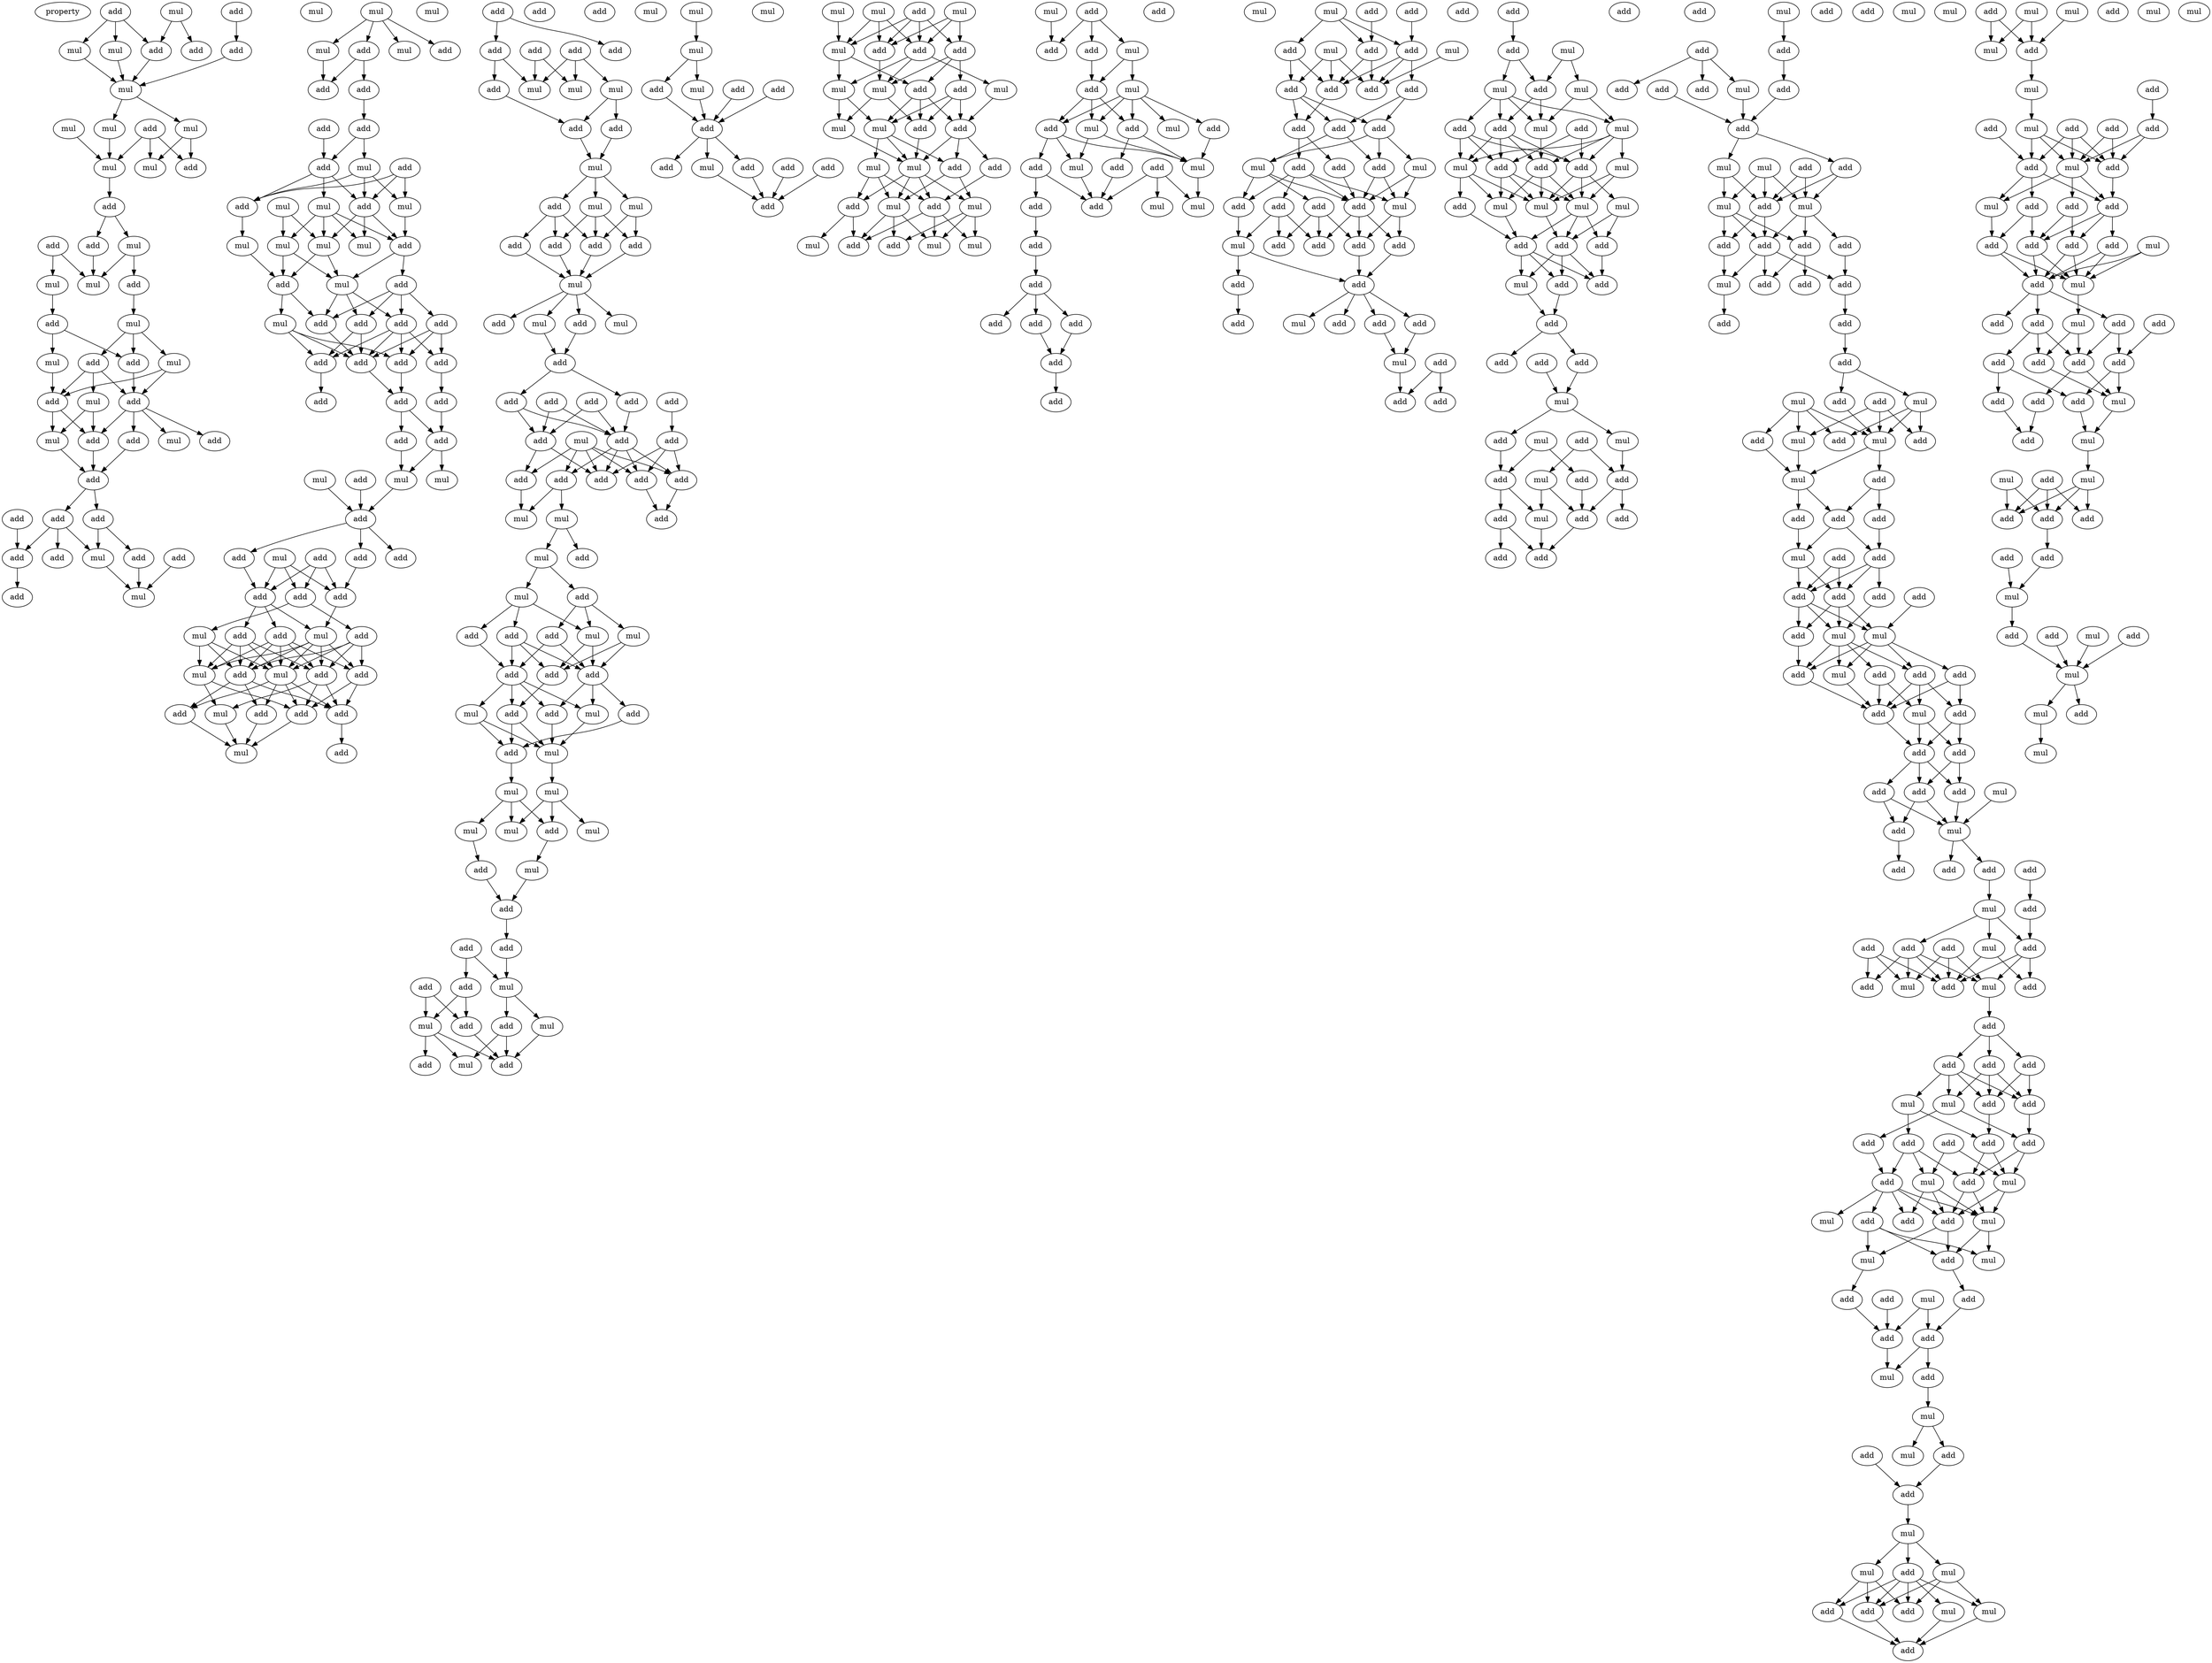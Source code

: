 digraph {
    node [fontcolor=black]
    property [mul=2,lf=1.0]
    0 [ label = add ];
    1 [ label = add ];
    2 [ label = mul ];
    3 [ label = add ];
    4 [ label = mul ];
    5 [ label = mul ];
    6 [ label = add ];
    7 [ label = add ];
    8 [ label = mul ];
    9 [ label = add ];
    10 [ label = mul ];
    11 [ label = mul ];
    12 [ label = mul ];
    13 [ label = mul ];
    14 [ label = add ];
    15 [ label = mul ];
    16 [ label = mul ];
    17 [ label = add ];
    18 [ label = add ];
    19 [ label = mul ];
    20 [ label = add ];
    21 [ label = mul ];
    22 [ label = mul ];
    23 [ label = add ];
    24 [ label = add ];
    25 [ label = mul ];
    26 [ label = add ];
    27 [ label = mul ];
    28 [ label = add ];
    29 [ label = mul ];
    30 [ label = add ];
    31 [ label = add ];
    32 [ label = mul ];
    33 [ label = add ];
    34 [ label = mul ];
    35 [ label = mul ];
    36 [ label = add ];
    37 [ label = add ];
    38 [ label = add ];
    39 [ label = add ];
    40 [ label = add ];
    41 [ label = add ];
    42 [ label = add ];
    43 [ label = mul ];
    44 [ label = add ];
    45 [ label = add ];
    46 [ label = add ];
    47 [ label = add ];
    48 [ label = mul ];
    49 [ label = mul ];
    50 [ label = add ];
    51 [ label = mul ];
    52 [ label = mul ];
    53 [ label = add ];
    54 [ label = add ];
    55 [ label = add ];
    56 [ label = add ];
    57 [ label = add ];
    58 [ label = add ];
    59 [ label = mul ];
    60 [ label = add ];
    61 [ label = add ];
    62 [ label = mul ];
    63 [ label = mul ];
    64 [ label = mul ];
    65 [ label = add ];
    66 [ label = mul ];
    67 [ label = mul ];
    68 [ label = add ];
    69 [ label = mul ];
    70 [ label = mul ];
    71 [ label = add ];
    72 [ label = add ];
    73 [ label = mul ];
    74 [ label = add ];
    75 [ label = add ];
    76 [ label = add ];
    77 [ label = add ];
    78 [ label = mul ];
    79 [ label = add ];
    80 [ label = add ];
    81 [ label = add ];
    82 [ label = add ];
    83 [ label = add ];
    84 [ label = add ];
    85 [ label = add ];
    86 [ label = add ];
    87 [ label = add ];
    88 [ label = add ];
    89 [ label = mul ];
    90 [ label = mul ];
    91 [ label = mul ];
    92 [ label = mul ];
    93 [ label = add ];
    94 [ label = add ];
    95 [ label = mul ];
    96 [ label = add ];
    97 [ label = add ];
    98 [ label = add ];
    99 [ label = add ];
    100 [ label = add ];
    101 [ label = add ];
    102 [ label = add ];
    103 [ label = add ];
    104 [ label = mul ];
    105 [ label = mul ];
    106 [ label = add ];
    107 [ label = add ];
    108 [ label = mul ];
    109 [ label = add ];
    110 [ label = mul ];
    111 [ label = add ];
    112 [ label = add ];
    113 [ label = add ];
    114 [ label = add ];
    115 [ label = mul ];
    116 [ label = add ];
    117 [ label = mul ];
    118 [ label = add ];
    119 [ label = add ];
    120 [ label = add ];
    121 [ label = add ];
    122 [ label = add ];
    123 [ label = add ];
    124 [ label = mul ];
    125 [ label = mul ];
    126 [ label = mul ];
    127 [ label = add ];
    128 [ label = add ];
    129 [ label = add ];
    130 [ label = mul ];
    131 [ label = add ];
    132 [ label = mul ];
    133 [ label = add ];
    134 [ label = mul ];
    135 [ label = add ];
    136 [ label = add ];
    137 [ label = add ];
    138 [ label = add ];
    139 [ label = mul ];
    140 [ label = add ];
    141 [ label = mul ];
    142 [ label = mul ];
    143 [ label = add ];
    144 [ label = add ];
    145 [ label = add ];
    146 [ label = add ];
    147 [ label = add ];
    148 [ label = add ];
    149 [ label = add ];
    150 [ label = add ];
    151 [ label = add ];
    152 [ label = add ];
    153 [ label = add ];
    154 [ label = mul ];
    155 [ label = add ];
    156 [ label = add ];
    157 [ label = add ];
    158 [ label = add ];
    159 [ label = add ];
    160 [ label = add ];
    161 [ label = mul ];
    162 [ label = mul ];
    163 [ label = mul ];
    164 [ label = add ];
    165 [ label = add ];
    166 [ label = mul ];
    167 [ label = add ];
    168 [ label = add ];
    169 [ label = mul ];
    170 [ label = add ];
    171 [ label = mul ];
    172 [ label = add ];
    173 [ label = add ];
    174 [ label = add ];
    175 [ label = mul ];
    176 [ label = mul ];
    177 [ label = add ];
    178 [ label = add ];
    179 [ label = add ];
    180 [ label = add ];
    181 [ label = mul ];
    182 [ label = mul ];
    183 [ label = mul ];
    184 [ label = mul ];
    185 [ label = add ];
    186 [ label = mul ];
    187 [ label = mul ];
    188 [ label = add ];
    189 [ label = mul ];
    190 [ label = add ];
    191 [ label = mul ];
    192 [ label = add ];
    193 [ label = add ];
    194 [ label = add ];
    195 [ label = mul ];
    196 [ label = add ];
    197 [ label = add ];
    198 [ label = mul ];
    199 [ label = mul ];
    200 [ label = add ];
    201 [ label = add ];
    202 [ label = add ];
    203 [ label = mul ];
    204 [ label = mul ];
    205 [ label = mul ];
    206 [ label = add ];
    207 [ label = mul ];
    208 [ label = mul ];
    209 [ label = add ];
    210 [ label = add ];
    211 [ label = add ];
    212 [ label = add ];
    213 [ label = add ];
    214 [ label = mul ];
    215 [ label = add ];
    216 [ label = add ];
    217 [ label = add ];
    218 [ label = add ];
    219 [ label = mul ];
    220 [ label = mul ];
    221 [ label = mul ];
    222 [ label = add ];
    223 [ label = mul ];
    224 [ label = add ];
    225 [ label = add ];
    226 [ label = mul ];
    227 [ label = mul ];
    228 [ label = add ];
    229 [ label = add ];
    230 [ label = mul ];
    231 [ label = mul ];
    232 [ label = add ];
    233 [ label = add ];
    234 [ label = mul ];
    235 [ label = add ];
    236 [ label = mul ];
    237 [ label = mul ];
    238 [ label = add ];
    239 [ label = add ];
    240 [ label = add ];
    241 [ label = mul ];
    242 [ label = mul ];
    243 [ label = mul ];
    244 [ label = add ];
    245 [ label = mul ];
    246 [ label = mul ];
    247 [ label = add ];
    248 [ label = mul ];
    249 [ label = add ];
    250 [ label = mul ];
    251 [ label = add ];
    252 [ label = add ];
    253 [ label = add ];
    254 [ label = mul ];
    255 [ label = add ];
    256 [ label = mul ];
    257 [ label = mul ];
    258 [ label = add ];
    259 [ label = add ];
    260 [ label = add ];
    261 [ label = mul ];
    262 [ label = add ];
    263 [ label = add ];
    264 [ label = mul ];
    265 [ label = mul ];
    266 [ label = mul ];
    267 [ label = add ];
    268 [ label = add ];
    269 [ label = add ];
    270 [ label = add ];
    271 [ label = add ];
    272 [ label = add ];
    273 [ label = add ];
    274 [ label = mul ];
    275 [ label = add ];
    276 [ label = add ];
    277 [ label = add ];
    278 [ label = add ];
    279 [ label = mul ];
    280 [ label = add ];
    281 [ label = add ];
    282 [ label = add ];
    283 [ label = add ];
    284 [ label = mul ];
    285 [ label = mul ];
    286 [ label = add ];
    287 [ label = add ];
    288 [ label = add ];
    289 [ label = add ];
    290 [ label = add ];
    291 [ label = add ];
    292 [ label = add ];
    293 [ label = add ];
    294 [ label = add ];
    295 [ label = add ];
    296 [ label = mul ];
    297 [ label = mul ];
    298 [ label = add ];
    299 [ label = add ];
    300 [ label = add ];
    301 [ label = add ];
    302 [ label = mul ];
    303 [ label = add ];
    304 [ label = mul ];
    305 [ label = add ];
    306 [ label = add ];
    307 [ label = add ];
    308 [ label = add ];
    309 [ label = add ];
    310 [ label = add ];
    311 [ label = add ];
    312 [ label = add ];
    313 [ label = add ];
    314 [ label = mul ];
    315 [ label = mul ];
    316 [ label = add ];
    317 [ label = add ];
    318 [ label = add ];
    319 [ label = add ];
    320 [ label = add ];
    321 [ label = mul ];
    322 [ label = add ];
    323 [ label = mul ];
    324 [ label = add ];
    325 [ label = mul ];
    326 [ label = mul ];
    327 [ label = mul ];
    328 [ label = add ];
    329 [ label = add ];
    330 [ label = add ];
    331 [ label = add ];
    332 [ label = mul ];
    333 [ label = add ];
    334 [ label = mul ];
    335 [ label = add ];
    336 [ label = mul ];
    337 [ label = mul ];
    338 [ label = mul ];
    339 [ label = add ];
    340 [ label = mul ];
    341 [ label = add ];
    342 [ label = add ];
    343 [ label = add ];
    344 [ label = add ];
    345 [ label = mul ];
    346 [ label = add ];
    347 [ label = add ];
    348 [ label = add ];
    349 [ label = add ];
    350 [ label = add ];
    351 [ label = add ];
    352 [ label = mul ];
    353 [ label = mul ];
    354 [ label = add ];
    355 [ label = add ];
    356 [ label = mul ];
    357 [ label = add ];
    358 [ label = add ];
    359 [ label = mul ];
    360 [ label = add ];
    361 [ label = add ];
    362 [ label = add ];
    363 [ label = mul ];
    364 [ label = add ];
    365 [ label = add ];
    366 [ label = add ];
    367 [ label = add ];
    368 [ label = mul ];
    369 [ label = add ];
    370 [ label = add ];
    371 [ label = add ];
    372 [ label = mul ];
    373 [ label = add ];
    374 [ label = add ];
    375 [ label = add ];
    376 [ label = add ];
    377 [ label = mul ];
    378 [ label = add ];
    379 [ label = mul ];
    380 [ label = add ];
    381 [ label = mul ];
    382 [ label = add ];
    383 [ label = mul ];
    384 [ label = add ];
    385 [ label = add ];
    386 [ label = add ];
    387 [ label = add ];
    388 [ label = mul ];
    389 [ label = add ];
    390 [ label = add ];
    391 [ label = add ];
    392 [ label = add ];
    393 [ label = add ];
    394 [ label = add ];
    395 [ label = mul ];
    396 [ label = add ];
    397 [ label = add ];
    398 [ label = mul ];
    399 [ label = add ];
    400 [ label = mul ];
    401 [ label = mul ];
    402 [ label = add ];
    403 [ label = add ];
    404 [ label = mul ];
    405 [ label = add ];
    406 [ label = add ];
    407 [ label = add ];
    408 [ label = add ];
    409 [ label = add ];
    410 [ label = mul ];
    411 [ label = add ];
    412 [ label = add ];
    413 [ label = add ];
    414 [ label = add ];
    415 [ label = add ];
    416 [ label = add ];
    417 [ label = add ];
    418 [ label = mul ];
    419 [ label = mul ];
    420 [ label = mul ];
    421 [ label = add ];
    422 [ label = add ];
    423 [ label = add ];
    424 [ label = add ];
    425 [ label = add ];
    426 [ label = mul ];
    427 [ label = add ];
    428 [ label = add ];
    429 [ label = add ];
    430 [ label = add ];
    431 [ label = add ];
    432 [ label = mul ];
    433 [ label = add ];
    434 [ label = add ];
    435 [ label = mul ];
    436 [ label = add ];
    437 [ label = add ];
    438 [ label = add ];
    439 [ label = add ];
    440 [ label = mul ];
    441 [ label = add ];
    442 [ label = add ];
    443 [ label = add ];
    444 [ label = mul ];
    445 [ label = add ];
    446 [ label = add ];
    447 [ label = add ];
    448 [ label = mul ];
    449 [ label = mul ];
    450 [ label = add ];
    451 [ label = add ];
    452 [ label = add ];
    453 [ label = add ];
    454 [ label = add ];
    455 [ label = add ];
    456 [ label = mul ];
    457 [ label = add ];
    458 [ label = mul ];
    459 [ label = add ];
    460 [ label = add ];
    461 [ label = add ];
    462 [ label = add ];
    463 [ label = add ];
    464 [ label = add ];
    465 [ label = add ];
    466 [ label = mul ];
    467 [ label = add ];
    468 [ label = mul ];
    469 [ label = mul ];
    470 [ label = mul ];
    471 [ label = add ];
    472 [ label = add ];
    473 [ label = add ];
    474 [ label = mul ];
    475 [ label = add ];
    476 [ label = mul ];
    477 [ label = add ];
    478 [ label = mul ];
    479 [ label = add ];
    480 [ label = add ];
    481 [ label = add ];
    482 [ label = add ];
    483 [ label = mul ];
    484 [ label = add ];
    485 [ label = mul ];
    486 [ label = add ];
    487 [ label = mul ];
    488 [ label = add ];
    489 [ label = mul ];
    490 [ label = add ];
    491 [ label = mul ];
    492 [ label = add ];
    493 [ label = mul ];
    494 [ label = mul ];
    495 [ label = mul ];
    496 [ label = add ];
    497 [ label = add ];
    498 [ label = add ];
    499 [ label = add ];
    500 [ label = mul ];
    501 [ label = mul ];
    502 [ label = add ];
    503 [ label = mul ];
    504 [ label = mul ];
    505 [ label = add ];
    506 [ label = mul ];
    507 [ label = add ];
    508 [ label = mul ];
    509 [ label = add ];
    510 [ label = add ];
    511 [ label = add ];
    512 [ label = mul ];
    513 [ label = add ];
    514 [ label = add ];
    515 [ label = mul ];
    516 [ label = add ];
    517 [ label = add ];
    518 [ label = add ];
    519 [ label = add ];
    520 [ label = mul ];
    521 [ label = add ];
    522 [ label = add ];
    523 [ label = mul ];
    524 [ label = add ];
    525 [ label = add ];
    526 [ label = add ];
    527 [ label = add ];
    528 [ label = mul ];
    529 [ label = mul ];
    530 [ label = add ];
    531 [ label = add ];
    532 [ label = add ];
    533 [ label = add ];
    534 [ label = add ];
    535 [ label = add ];
    536 [ label = add ];
    537 [ label = add ];
    538 [ label = add ];
    539 [ label = add ];
    540 [ label = mul ];
    541 [ label = add ];
    542 [ label = add ];
    543 [ label = mul ];
    544 [ label = mul ];
    545 [ label = mul ];
    546 [ label = add ];
    547 [ label = add ];
    548 [ label = add ];
    549 [ label = add ];
    550 [ label = add ];
    551 [ label = add ];
    552 [ label = mul ];
    553 [ label = add ];
    554 [ label = add ];
    555 [ label = mul ];
    556 [ label = add ];
    557 [ label = add ];
    558 [ label = mul ];
    559 [ label = mul ];
    560 [ label = add ];
    561 [ label = mul ];
    562 [ label = mul ];
    563 [ label = mul ];
    0 -> 3 [ name = 0 ];
    1 -> 4 [ name = 1 ];
    1 -> 5 [ name = 2 ];
    1 -> 7 [ name = 3 ];
    2 -> 6 [ name = 4 ];
    2 -> 7 [ name = 5 ];
    3 -> 8 [ name = 6 ];
    4 -> 8 [ name = 7 ];
    5 -> 8 [ name = 8 ];
    7 -> 8 [ name = 9 ];
    8 -> 12 [ name = 10 ];
    8 -> 13 [ name = 11 ];
    9 -> 14 [ name = 12 ];
    9 -> 15 [ name = 13 ];
    9 -> 16 [ name = 14 ];
    10 -> 15 [ name = 15 ];
    12 -> 15 [ name = 16 ];
    13 -> 14 [ name = 17 ];
    13 -> 16 [ name = 18 ];
    15 -> 17 [ name = 19 ];
    17 -> 19 [ name = 20 ];
    17 -> 20 [ name = 21 ];
    18 -> 21 [ name = 22 ];
    18 -> 22 [ name = 23 ];
    19 -> 21 [ name = 24 ];
    19 -> 23 [ name = 25 ];
    20 -> 21 [ name = 26 ];
    22 -> 24 [ name = 27 ];
    23 -> 25 [ name = 28 ];
    24 -> 27 [ name = 29 ];
    24 -> 28 [ name = 30 ];
    25 -> 26 [ name = 31 ];
    25 -> 28 [ name = 32 ];
    25 -> 29 [ name = 33 ];
    26 -> 30 [ name = 34 ];
    26 -> 31 [ name = 35 ];
    26 -> 32 [ name = 36 ];
    27 -> 30 [ name = 37 ];
    28 -> 31 [ name = 38 ];
    29 -> 30 [ name = 39 ];
    29 -> 31 [ name = 40 ];
    30 -> 33 [ name = 41 ];
    30 -> 35 [ name = 42 ];
    31 -> 33 [ name = 43 ];
    31 -> 34 [ name = 44 ];
    31 -> 36 [ name = 45 ];
    31 -> 37 [ name = 46 ];
    32 -> 33 [ name = 47 ];
    32 -> 35 [ name = 48 ];
    33 -> 38 [ name = 49 ];
    35 -> 38 [ name = 50 ];
    37 -> 38 [ name = 51 ];
    38 -> 39 [ name = 52 ];
    38 -> 40 [ name = 53 ];
    39 -> 43 [ name = 54 ];
    39 -> 46 [ name = 55 ];
    40 -> 42 [ name = 56 ];
    40 -> 43 [ name = 57 ];
    40 -> 44 [ name = 58 ];
    41 -> 42 [ name = 59 ];
    42 -> 47 [ name = 60 ];
    43 -> 48 [ name = 61 ];
    45 -> 48 [ name = 62 ];
    46 -> 48 [ name = 63 ];
    49 -> 50 [ name = 64 ];
    49 -> 51 [ name = 65 ];
    49 -> 52 [ name = 66 ];
    49 -> 53 [ name = 67 ];
    50 -> 54 [ name = 68 ];
    50 -> 55 [ name = 69 ];
    51 -> 54 [ name = 70 ];
    55 -> 56 [ name = 71 ];
    56 -> 59 [ name = 72 ];
    56 -> 60 [ name = 73 ];
    57 -> 60 [ name = 74 ];
    58 -> 61 [ name = 75 ];
    58 -> 64 [ name = 76 ];
    58 -> 65 [ name = 77 ];
    59 -> 61 [ name = 78 ];
    59 -> 64 [ name = 79 ];
    59 -> 65 [ name = 80 ];
    60 -> 61 [ name = 81 ];
    60 -> 63 [ name = 82 ];
    60 -> 65 [ name = 83 ];
    61 -> 66 [ name = 84 ];
    61 -> 67 [ name = 85 ];
    61 -> 68 [ name = 86 ];
    62 -> 66 [ name = 87 ];
    62 -> 70 [ name = 88 ];
    63 -> 66 [ name = 89 ];
    63 -> 67 [ name = 90 ];
    63 -> 68 [ name = 91 ];
    63 -> 70 [ name = 92 ];
    64 -> 68 [ name = 93 ];
    65 -> 69 [ name = 94 ];
    66 -> 72 [ name = 95 ];
    66 -> 73 [ name = 96 ];
    68 -> 71 [ name = 97 ];
    68 -> 73 [ name = 98 ];
    69 -> 72 [ name = 99 ];
    70 -> 72 [ name = 100 ];
    70 -> 73 [ name = 101 ];
    71 -> 74 [ name = 102 ];
    71 -> 75 [ name = 103 ];
    71 -> 76 [ name = 104 ];
    71 -> 77 [ name = 105 ];
    72 -> 77 [ name = 106 ];
    72 -> 78 [ name = 107 ];
    73 -> 74 [ name = 108 ];
    73 -> 76 [ name = 109 ];
    73 -> 77 [ name = 110 ];
    74 -> 80 [ name = 111 ];
    74 -> 81 [ name = 112 ];
    75 -> 79 [ name = 113 ];
    75 -> 80 [ name = 114 ];
    75 -> 82 [ name = 115 ];
    76 -> 79 [ name = 116 ];
    76 -> 80 [ name = 117 ];
    76 -> 81 [ name = 118 ];
    76 -> 82 [ name = 119 ];
    77 -> 80 [ name = 120 ];
    78 -> 79 [ name = 121 ];
    78 -> 80 [ name = 122 ];
    78 -> 81 [ name = 123 ];
    79 -> 84 [ name = 124 ];
    80 -> 84 [ name = 125 ];
    81 -> 85 [ name = 126 ];
    82 -> 83 [ name = 127 ];
    83 -> 87 [ name = 128 ];
    84 -> 86 [ name = 129 ];
    84 -> 87 [ name = 130 ];
    86 -> 89 [ name = 131 ];
    87 -> 89 [ name = 132 ];
    87 -> 92 [ name = 133 ];
    88 -> 93 [ name = 134 ];
    89 -> 93 [ name = 135 ];
    90 -> 93 [ name = 136 ];
    93 -> 94 [ name = 137 ];
    93 -> 96 [ name = 138 ];
    93 -> 97 [ name = 139 ];
    94 -> 101 [ name = 140 ];
    95 -> 99 [ name = 141 ];
    95 -> 100 [ name = 142 ];
    95 -> 101 [ name = 143 ];
    96 -> 100 [ name = 144 ];
    98 -> 99 [ name = 145 ];
    98 -> 100 [ name = 146 ];
    98 -> 101 [ name = 147 ];
    99 -> 102 [ name = 148 ];
    99 -> 105 [ name = 149 ];
    100 -> 103 [ name = 150 ];
    100 -> 104 [ name = 151 ];
    100 -> 106 [ name = 152 ];
    101 -> 104 [ name = 153 ];
    102 -> 107 [ name = 154 ];
    102 -> 109 [ name = 155 ];
    102 -> 110 [ name = 156 ];
    102 -> 111 [ name = 157 ];
    103 -> 108 [ name = 158 ];
    103 -> 109 [ name = 159 ];
    103 -> 110 [ name = 160 ];
    103 -> 111 [ name = 161 ];
    104 -> 107 [ name = 162 ];
    104 -> 108 [ name = 163 ];
    104 -> 109 [ name = 164 ];
    104 -> 110 [ name = 165 ];
    104 -> 111 [ name = 166 ];
    105 -> 108 [ name = 167 ];
    105 -> 109 [ name = 168 ];
    105 -> 110 [ name = 169 ];
    106 -> 107 [ name = 170 ];
    106 -> 108 [ name = 171 ];
    106 -> 109 [ name = 172 ];
    106 -> 110 [ name = 173 ];
    106 -> 111 [ name = 174 ];
    107 -> 112 [ name = 175 ];
    107 -> 114 [ name = 176 ];
    108 -> 114 [ name = 177 ];
    108 -> 115 [ name = 178 ];
    109 -> 112 [ name = 179 ];
    109 -> 113 [ name = 180 ];
    109 -> 116 [ name = 181 ];
    110 -> 112 [ name = 182 ];
    110 -> 113 [ name = 183 ];
    110 -> 114 [ name = 184 ];
    110 -> 116 [ name = 185 ];
    111 -> 112 [ name = 186 ];
    111 -> 114 [ name = 187 ];
    111 -> 115 [ name = 188 ];
    112 -> 118 [ name = 189 ];
    113 -> 117 [ name = 190 ];
    114 -> 117 [ name = 191 ];
    115 -> 117 [ name = 192 ];
    116 -> 117 [ name = 193 ];
    119 -> 120 [ name = 194 ];
    119 -> 123 [ name = 195 ];
    120 -> 126 [ name = 196 ];
    120 -> 127 [ name = 197 ];
    121 -> 124 [ name = 198 ];
    121 -> 125 [ name = 199 ];
    121 -> 126 [ name = 200 ];
    122 -> 125 [ name = 201 ];
    122 -> 126 [ name = 202 ];
    124 -> 128 [ name = 203 ];
    124 -> 129 [ name = 204 ];
    127 -> 128 [ name = 205 ];
    128 -> 130 [ name = 206 ];
    129 -> 130 [ name = 207 ];
    130 -> 132 [ name = 208 ];
    130 -> 133 [ name = 209 ];
    130 -> 134 [ name = 210 ];
    132 -> 136 [ name = 211 ];
    132 -> 138 [ name = 212 ];
    133 -> 135 [ name = 213 ];
    133 -> 136 [ name = 214 ];
    133 -> 137 [ name = 215 ];
    134 -> 135 [ name = 216 ];
    134 -> 136 [ name = 217 ];
    134 -> 138 [ name = 218 ];
    135 -> 139 [ name = 219 ];
    136 -> 139 [ name = 220 ];
    137 -> 139 [ name = 221 ];
    138 -> 139 [ name = 222 ];
    139 -> 140 [ name = 223 ];
    139 -> 141 [ name = 224 ];
    139 -> 142 [ name = 225 ];
    139 -> 143 [ name = 226 ];
    141 -> 145 [ name = 227 ];
    143 -> 145 [ name = 228 ];
    145 -> 146 [ name = 229 ];
    145 -> 149 [ name = 230 ];
    146 -> 153 [ name = 231 ];
    147 -> 152 [ name = 232 ];
    148 -> 151 [ name = 233 ];
    148 -> 153 [ name = 234 ];
    149 -> 151 [ name = 235 ];
    149 -> 153 [ name = 236 ];
    150 -> 151 [ name = 237 ];
    150 -> 153 [ name = 238 ];
    151 -> 155 [ name = 239 ];
    151 -> 159 [ name = 240 ];
    152 -> 157 [ name = 241 ];
    152 -> 158 [ name = 242 ];
    152 -> 159 [ name = 243 ];
    153 -> 156 [ name = 244 ];
    153 -> 157 [ name = 245 ];
    153 -> 158 [ name = 246 ];
    153 -> 159 [ name = 247 ];
    154 -> 155 [ name = 248 ];
    154 -> 156 [ name = 249 ];
    154 -> 157 [ name = 250 ];
    154 -> 158 [ name = 251 ];
    154 -> 159 [ name = 252 ];
    155 -> 162 [ name = 253 ];
    156 -> 161 [ name = 254 ];
    156 -> 162 [ name = 255 ];
    157 -> 160 [ name = 256 ];
    158 -> 160 [ name = 257 ];
    161 -> 163 [ name = 258 ];
    161 -> 164 [ name = 259 ];
    163 -> 165 [ name = 260 ];
    163 -> 166 [ name = 261 ];
    165 -> 167 [ name = 262 ];
    165 -> 169 [ name = 263 ];
    165 -> 171 [ name = 264 ];
    166 -> 168 [ name = 265 ];
    166 -> 169 [ name = 266 ];
    166 -> 170 [ name = 267 ];
    167 -> 172 [ name = 268 ];
    167 -> 173 [ name = 269 ];
    168 -> 173 [ name = 270 ];
    169 -> 172 [ name = 271 ];
    169 -> 174 [ name = 272 ];
    170 -> 172 [ name = 273 ];
    170 -> 173 [ name = 274 ];
    170 -> 174 [ name = 275 ];
    171 -> 172 [ name = 276 ];
    171 -> 174 [ name = 277 ];
    172 -> 176 [ name = 278 ];
    172 -> 177 [ name = 279 ];
    172 -> 178 [ name = 280 ];
    173 -> 175 [ name = 281 ];
    173 -> 176 [ name = 282 ];
    173 -> 177 [ name = 283 ];
    173 -> 179 [ name = 284 ];
    174 -> 179 [ name = 285 ];
    175 -> 180 [ name = 286 ];
    175 -> 181 [ name = 287 ];
    176 -> 181 [ name = 288 ];
    177 -> 181 [ name = 289 ];
    178 -> 180 [ name = 290 ];
    179 -> 180 [ name = 291 ];
    179 -> 181 [ name = 292 ];
    180 -> 183 [ name = 293 ];
    181 -> 182 [ name = 294 ];
    182 -> 184 [ name = 295 ];
    182 -> 185 [ name = 296 ];
    182 -> 186 [ name = 297 ];
    183 -> 185 [ name = 298 ];
    183 -> 186 [ name = 299 ];
    183 -> 187 [ name = 300 ];
    185 -> 189 [ name = 301 ];
    187 -> 188 [ name = 302 ];
    188 -> 190 [ name = 303 ];
    189 -> 190 [ name = 304 ];
    190 -> 192 [ name = 305 ];
    192 -> 195 [ name = 306 ];
    193 -> 194 [ name = 307 ];
    193 -> 195 [ name = 308 ];
    194 -> 197 [ name = 309 ];
    194 -> 198 [ name = 310 ];
    195 -> 199 [ name = 311 ];
    195 -> 200 [ name = 312 ];
    196 -> 197 [ name = 313 ];
    196 -> 198 [ name = 314 ];
    197 -> 201 [ name = 315 ];
    198 -> 201 [ name = 316 ];
    198 -> 202 [ name = 317 ];
    198 -> 203 [ name = 318 ];
    199 -> 201 [ name = 319 ];
    200 -> 201 [ name = 320 ];
    200 -> 203 [ name = 321 ];
    204 -> 205 [ name = 322 ];
    205 -> 206 [ name = 323 ];
    205 -> 207 [ name = 324 ];
    206 -> 211 [ name = 325 ];
    207 -> 211 [ name = 326 ];
    209 -> 211 [ name = 327 ];
    210 -> 211 [ name = 328 ];
    211 -> 213 [ name = 329 ];
    211 -> 214 [ name = 330 ];
    211 -> 215 [ name = 331 ];
    212 -> 217 [ name = 332 ];
    214 -> 217 [ name = 333 ];
    215 -> 217 [ name = 334 ];
    216 -> 217 [ name = 335 ];
    218 -> 222 [ name = 336 ];
    218 -> 223 [ name = 337 ];
    218 -> 224 [ name = 338 ];
    218 -> 225 [ name = 339 ];
    219 -> 223 [ name = 340 ];
    220 -> 222 [ name = 341 ];
    220 -> 223 [ name = 342 ];
    220 -> 225 [ name = 343 ];
    221 -> 222 [ name = 344 ];
    221 -> 224 [ name = 345 ];
    221 -> 225 [ name = 346 ];
    222 -> 226 [ name = 347 ];
    223 -> 229 [ name = 348 ];
    223 -> 230 [ name = 349 ];
    224 -> 226 [ name = 350 ];
    224 -> 228 [ name = 351 ];
    224 -> 229 [ name = 352 ];
    225 -> 226 [ name = 353 ];
    225 -> 227 [ name = 354 ];
    225 -> 230 [ name = 355 ];
    226 -> 231 [ name = 356 ];
    226 -> 232 [ name = 357 ];
    227 -> 233 [ name = 358 ];
    228 -> 232 [ name = 359 ];
    228 -> 233 [ name = 360 ];
    228 -> 234 [ name = 361 ];
    229 -> 232 [ name = 362 ];
    229 -> 233 [ name = 363 ];
    229 -> 234 [ name = 364 ];
    230 -> 231 [ name = 365 ];
    230 -> 234 [ name = 366 ];
    231 -> 237 [ name = 367 ];
    232 -> 237 [ name = 368 ];
    233 -> 235 [ name = 369 ];
    233 -> 237 [ name = 370 ];
    233 -> 238 [ name = 371 ];
    234 -> 235 [ name = 372 ];
    234 -> 236 [ name = 373 ];
    234 -> 237 [ name = 374 ];
    235 -> 241 [ name = 375 ];
    235 -> 242 [ name = 376 ];
    236 -> 239 [ name = 377 ];
    236 -> 240 [ name = 378 ];
    236 -> 242 [ name = 379 ];
    237 -> 239 [ name = 380 ];
    237 -> 240 [ name = 381 ];
    237 -> 241 [ name = 382 ];
    237 -> 242 [ name = 383 ];
    238 -> 240 [ name = 384 ];
    239 -> 243 [ name = 385 ];
    239 -> 244 [ name = 386 ];
    240 -> 244 [ name = 387 ];
    240 -> 245 [ name = 388 ];
    240 -> 246 [ name = 389 ];
    241 -> 245 [ name = 390 ];
    241 -> 246 [ name = 391 ];
    241 -> 247 [ name = 392 ];
    242 -> 244 [ name = 393 ];
    242 -> 246 [ name = 394 ];
    242 -> 247 [ name = 395 ];
    248 -> 251 [ name = 396 ];
    249 -> 250 [ name = 397 ];
    249 -> 251 [ name = 398 ];
    249 -> 252 [ name = 399 ];
    250 -> 253 [ name = 400 ];
    250 -> 254 [ name = 401 ];
    252 -> 253 [ name = 402 ];
    253 -> 255 [ name = 403 ];
    253 -> 256 [ name = 404 ];
    253 -> 259 [ name = 405 ];
    254 -> 255 [ name = 406 ];
    254 -> 256 [ name = 407 ];
    254 -> 257 [ name = 408 ];
    254 -> 258 [ name = 409 ];
    254 -> 259 [ name = 410 ];
    255 -> 261 [ name = 411 ];
    255 -> 263 [ name = 412 ];
    256 -> 261 [ name = 413 ];
    256 -> 264 [ name = 414 ];
    258 -> 261 [ name = 415 ];
    259 -> 261 [ name = 416 ];
    259 -> 262 [ name = 417 ];
    259 -> 264 [ name = 418 ];
    260 -> 265 [ name = 419 ];
    260 -> 266 [ name = 420 ];
    260 -> 267 [ name = 421 ];
    261 -> 266 [ name = 422 ];
    262 -> 267 [ name = 423 ];
    262 -> 268 [ name = 424 ];
    263 -> 267 [ name = 425 ];
    264 -> 267 [ name = 426 ];
    268 -> 269 [ name = 427 ];
    269 -> 270 [ name = 428 ];
    270 -> 271 [ name = 429 ];
    270 -> 273 [ name = 430 ];
    270 -> 275 [ name = 431 ];
    273 -> 276 [ name = 432 ];
    275 -> 276 [ name = 433 ];
    276 -> 277 [ name = 434 ];
    278 -> 281 [ name = 435 ];
    279 -> 281 [ name = 436 ];
    279 -> 282 [ name = 437 ];
    279 -> 283 [ name = 438 ];
    280 -> 282 [ name = 439 ];
    281 -> 286 [ name = 440 ];
    281 -> 287 [ name = 441 ];
    281 -> 289 [ name = 442 ];
    282 -> 286 [ name = 443 ];
    282 -> 287 [ name = 444 ];
    283 -> 287 [ name = 445 ];
    283 -> 288 [ name = 446 ];
    284 -> 286 [ name = 447 ];
    284 -> 287 [ name = 448 ];
    284 -> 288 [ name = 449 ];
    285 -> 286 [ name = 450 ];
    287 -> 290 [ name = 451 ];
    288 -> 290 [ name = 452 ];
    288 -> 291 [ name = 453 ];
    288 -> 292 [ name = 454 ];
    289 -> 291 [ name = 455 ];
    289 -> 292 [ name = 456 ];
    290 -> 293 [ name = 457 ];
    290 -> 295 [ name = 458 ];
    291 -> 294 [ name = 459 ];
    291 -> 296 [ name = 460 ];
    292 -> 294 [ name = 461 ];
    292 -> 296 [ name = 462 ];
    292 -> 297 [ name = 463 ];
    293 -> 300 [ name = 464 ];
    294 -> 300 [ name = 465 ];
    294 -> 302 [ name = 466 ];
    295 -> 298 [ name = 467 ];
    295 -> 299 [ name = 468 ];
    295 -> 300 [ name = 469 ];
    295 -> 302 [ name = 470 ];
    296 -> 298 [ name = 471 ];
    296 -> 300 [ name = 472 ];
    296 -> 301 [ name = 473 ];
    297 -> 300 [ name = 474 ];
    297 -> 302 [ name = 475 ];
    298 -> 304 [ name = 476 ];
    299 -> 303 [ name = 477 ];
    299 -> 304 [ name = 478 ];
    299 -> 305 [ name = 479 ];
    300 -> 303 [ name = 480 ];
    300 -> 306 [ name = 481 ];
    300 -> 307 [ name = 482 ];
    301 -> 303 [ name = 483 ];
    301 -> 305 [ name = 484 ];
    301 -> 307 [ name = 485 ];
    302 -> 306 [ name = 486 ];
    302 -> 307 [ name = 487 ];
    304 -> 308 [ name = 488 ];
    304 -> 309 [ name = 489 ];
    306 -> 309 [ name = 490 ];
    307 -> 309 [ name = 491 ];
    308 -> 313 [ name = 492 ];
    309 -> 310 [ name = 493 ];
    309 -> 311 [ name = 494 ];
    309 -> 312 [ name = 495 ];
    309 -> 314 [ name = 496 ];
    311 -> 315 [ name = 497 ];
    312 -> 315 [ name = 498 ];
    315 -> 317 [ name = 499 ];
    316 -> 317 [ name = 500 ];
    316 -> 319 [ name = 501 ];
    320 -> 322 [ name = 502 ];
    321 -> 324 [ name = 503 ];
    321 -> 325 [ name = 504 ];
    322 -> 323 [ name = 505 ];
    322 -> 324 [ name = 506 ];
    323 -> 326 [ name = 507 ];
    323 -> 327 [ name = 508 ];
    323 -> 328 [ name = 509 ];
    323 -> 329 [ name = 510 ];
    324 -> 326 [ name = 511 ];
    324 -> 328 [ name = 512 ];
    325 -> 326 [ name = 513 ];
    325 -> 327 [ name = 514 ];
    326 -> 335 [ name = 515 ];
    327 -> 331 [ name = 516 ];
    327 -> 332 [ name = 517 ];
    327 -> 334 [ name = 518 ];
    327 -> 335 [ name = 519 ];
    328 -> 331 [ name = 520 ];
    328 -> 332 [ name = 521 ];
    328 -> 333 [ name = 522 ];
    328 -> 335 [ name = 523 ];
    329 -> 331 [ name = 524 ];
    329 -> 332 [ name = 525 ];
    329 -> 333 [ name = 526 ];
    330 -> 331 [ name = 527 ];
    330 -> 333 [ name = 528 ];
    331 -> 336 [ name = 529 ];
    331 -> 337 [ name = 530 ];
    331 -> 338 [ name = 531 ];
    332 -> 337 [ name = 532 ];
    332 -> 339 [ name = 533 ];
    332 -> 340 [ name = 534 ];
    333 -> 336 [ name = 535 ];
    333 -> 337 [ name = 536 ];
    333 -> 340 [ name = 537 ];
    334 -> 336 [ name = 538 ];
    334 -> 337 [ name = 539 ];
    335 -> 336 [ name = 540 ];
    335 -> 337 [ name = 541 ];
    335 -> 340 [ name = 542 ];
    336 -> 341 [ name = 543 ];
    336 -> 342 [ name = 544 ];
    336 -> 343 [ name = 545 ];
    337 -> 343 [ name = 546 ];
    338 -> 342 [ name = 547 ];
    338 -> 343 [ name = 548 ];
    339 -> 341 [ name = 549 ];
    340 -> 341 [ name = 550 ];
    341 -> 344 [ name = 551 ];
    341 -> 345 [ name = 552 ];
    341 -> 346 [ name = 553 ];
    342 -> 346 [ name = 554 ];
    343 -> 344 [ name = 555 ];
    343 -> 345 [ name = 556 ];
    343 -> 346 [ name = 557 ];
    344 -> 347 [ name = 558 ];
    345 -> 347 [ name = 559 ];
    347 -> 349 [ name = 560 ];
    347 -> 351 [ name = 561 ];
    350 -> 352 [ name = 562 ];
    351 -> 352 [ name = 563 ];
    352 -> 354 [ name = 564 ];
    352 -> 356 [ name = 565 ];
    353 -> 357 [ name = 566 ];
    353 -> 358 [ name = 567 ];
    354 -> 357 [ name = 568 ];
    355 -> 359 [ name = 569 ];
    355 -> 360 [ name = 570 ];
    356 -> 360 [ name = 571 ];
    357 -> 362 [ name = 572 ];
    357 -> 363 [ name = 573 ];
    358 -> 364 [ name = 574 ];
    359 -> 363 [ name = 575 ];
    359 -> 364 [ name = 576 ];
    360 -> 361 [ name = 577 ];
    360 -> 364 [ name = 578 ];
    362 -> 365 [ name = 579 ];
    362 -> 366 [ name = 580 ];
    363 -> 366 [ name = 581 ];
    364 -> 366 [ name = 582 ];
    368 -> 370 [ name = 583 ];
    369 -> 371 [ name = 584 ];
    369 -> 372 [ name = 585 ];
    369 -> 375 [ name = 586 ];
    370 -> 373 [ name = 587 ];
    372 -> 376 [ name = 588 ];
    373 -> 376 [ name = 589 ];
    374 -> 376 [ name = 590 ];
    376 -> 377 [ name = 591 ];
    376 -> 380 [ name = 592 ];
    377 -> 381 [ name = 593 ];
    377 -> 382 [ name = 594 ];
    378 -> 382 [ name = 595 ];
    378 -> 383 [ name = 596 ];
    379 -> 381 [ name = 597 ];
    379 -> 382 [ name = 598 ];
    379 -> 383 [ name = 599 ];
    380 -> 382 [ name = 600 ];
    380 -> 383 [ name = 601 ];
    381 -> 384 [ name = 602 ];
    381 -> 386 [ name = 603 ];
    381 -> 387 [ name = 604 ];
    382 -> 386 [ name = 605 ];
    382 -> 387 [ name = 606 ];
    383 -> 384 [ name = 607 ];
    383 -> 385 [ name = 608 ];
    383 -> 386 [ name = 609 ];
    384 -> 390 [ name = 610 ];
    384 -> 391 [ name = 611 ];
    385 -> 389 [ name = 612 ];
    386 -> 388 [ name = 613 ];
    386 -> 389 [ name = 614 ];
    386 -> 391 [ name = 615 ];
    387 -> 388 [ name = 616 ];
    388 -> 392 [ name = 617 ];
    389 -> 393 [ name = 618 ];
    393 -> 394 [ name = 619 ];
    394 -> 396 [ name = 620 ];
    394 -> 398 [ name = 621 ];
    395 -> 399 [ name = 622 ];
    395 -> 400 [ name = 623 ];
    395 -> 401 [ name = 624 ];
    395 -> 403 [ name = 625 ];
    396 -> 401 [ name = 626 ];
    397 -> 400 [ name = 627 ];
    397 -> 401 [ name = 628 ];
    397 -> 402 [ name = 629 ];
    398 -> 401 [ name = 630 ];
    398 -> 402 [ name = 631 ];
    398 -> 403 [ name = 632 ];
    399 -> 404 [ name = 633 ];
    400 -> 404 [ name = 634 ];
    401 -> 404 [ name = 635 ];
    401 -> 405 [ name = 636 ];
    404 -> 406 [ name = 637 ];
    404 -> 408 [ name = 638 ];
    405 -> 407 [ name = 639 ];
    405 -> 408 [ name = 640 ];
    406 -> 410 [ name = 641 ];
    407 -> 412 [ name = 642 ];
    408 -> 410 [ name = 643 ];
    408 -> 412 [ name = 644 ];
    410 -> 413 [ name = 645 ];
    410 -> 416 [ name = 646 ];
    411 -> 413 [ name = 647 ];
    411 -> 416 [ name = 648 ];
    412 -> 413 [ name = 649 ];
    412 -> 414 [ name = 650 ];
    412 -> 416 [ name = 651 ];
    413 -> 417 [ name = 652 ];
    413 -> 418 [ name = 653 ];
    413 -> 419 [ name = 654 ];
    414 -> 419 [ name = 655 ];
    415 -> 418 [ name = 656 ];
    416 -> 417 [ name = 657 ];
    416 -> 418 [ name = 658 ];
    416 -> 419 [ name = 659 ];
    417 -> 422 [ name = 660 ];
    418 -> 420 [ name = 661 ];
    418 -> 421 [ name = 662 ];
    418 -> 422 [ name = 663 ];
    418 -> 423 [ name = 664 ];
    419 -> 420 [ name = 665 ];
    419 -> 421 [ name = 666 ];
    419 -> 422 [ name = 667 ];
    419 -> 424 [ name = 668 ];
    420 -> 427 [ name = 669 ];
    421 -> 425 [ name = 670 ];
    421 -> 426 [ name = 671 ];
    421 -> 427 [ name = 672 ];
    422 -> 427 [ name = 673 ];
    423 -> 425 [ name = 674 ];
    423 -> 427 [ name = 675 ];
    424 -> 426 [ name = 676 ];
    424 -> 427 [ name = 677 ];
    425 -> 428 [ name = 678 ];
    425 -> 429 [ name = 679 ];
    426 -> 428 [ name = 680 ];
    426 -> 429 [ name = 681 ];
    427 -> 429 [ name = 682 ];
    428 -> 431 [ name = 683 ];
    428 -> 433 [ name = 684 ];
    429 -> 430 [ name = 685 ];
    429 -> 431 [ name = 686 ];
    429 -> 433 [ name = 687 ];
    430 -> 434 [ name = 688 ];
    430 -> 435 [ name = 689 ];
    431 -> 435 [ name = 690 ];
    432 -> 435 [ name = 691 ];
    433 -> 434 [ name = 692 ];
    433 -> 435 [ name = 693 ];
    434 -> 439 [ name = 694 ];
    435 -> 436 [ name = 695 ];
    435 -> 437 [ name = 696 ];
    437 -> 440 [ name = 697 ];
    438 -> 441 [ name = 698 ];
    440 -> 442 [ name = 699 ];
    440 -> 443 [ name = 700 ];
    440 -> 444 [ name = 701 ];
    441 -> 442 [ name = 702 ];
    442 -> 447 [ name = 703 ];
    442 -> 449 [ name = 704 ];
    442 -> 450 [ name = 705 ];
    443 -> 447 [ name = 706 ];
    443 -> 448 [ name = 707 ];
    443 -> 449 [ name = 708 ];
    443 -> 451 [ name = 709 ];
    444 -> 447 [ name = 710 ];
    444 -> 450 [ name = 711 ];
    445 -> 447 [ name = 712 ];
    445 -> 448 [ name = 713 ];
    445 -> 449 [ name = 714 ];
    446 -> 447 [ name = 715 ];
    446 -> 448 [ name = 716 ];
    446 -> 451 [ name = 717 ];
    449 -> 452 [ name = 718 ];
    452 -> 453 [ name = 719 ];
    452 -> 454 [ name = 720 ];
    452 -> 455 [ name = 721 ];
    453 -> 456 [ name = 722 ];
    453 -> 457 [ name = 723 ];
    453 -> 459 [ name = 724 ];
    454 -> 456 [ name = 725 ];
    454 -> 457 [ name = 726 ];
    454 -> 458 [ name = 727 ];
    454 -> 459 [ name = 728 ];
    455 -> 457 [ name = 729 ];
    455 -> 459 [ name = 730 ];
    456 -> 463 [ name = 731 ];
    456 -> 464 [ name = 732 ];
    457 -> 464 [ name = 733 ];
    458 -> 461 [ name = 734 ];
    458 -> 462 [ name = 735 ];
    459 -> 462 [ name = 736 ];
    460 -> 466 [ name = 737 ];
    460 -> 468 [ name = 738 ];
    461 -> 465 [ name = 739 ];
    461 -> 466 [ name = 740 ];
    461 -> 467 [ name = 741 ];
    462 -> 465 [ name = 742 ];
    462 -> 468 [ name = 743 ];
    463 -> 467 [ name = 744 ];
    464 -> 465 [ name = 745 ];
    464 -> 468 [ name = 746 ];
    465 -> 470 [ name = 747 ];
    465 -> 473 [ name = 748 ];
    466 -> 470 [ name = 749 ];
    466 -> 471 [ name = 750 ];
    466 -> 473 [ name = 751 ];
    467 -> 469 [ name = 752 ];
    467 -> 470 [ name = 753 ];
    467 -> 471 [ name = 754 ];
    467 -> 472 [ name = 755 ];
    467 -> 473 [ name = 756 ];
    468 -> 470 [ name = 757 ];
    468 -> 473 [ name = 758 ];
    470 -> 474 [ name = 759 ];
    470 -> 475 [ name = 760 ];
    472 -> 474 [ name = 761 ];
    472 -> 475 [ name = 762 ];
    472 -> 476 [ name = 763 ];
    473 -> 475 [ name = 764 ];
    473 -> 476 [ name = 765 ];
    475 -> 479 [ name = 766 ];
    476 -> 480 [ name = 767 ];
    477 -> 482 [ name = 768 ];
    478 -> 481 [ name = 769 ];
    478 -> 482 [ name = 770 ];
    479 -> 481 [ name = 771 ];
    480 -> 482 [ name = 772 ];
    481 -> 483 [ name = 773 ];
    481 -> 484 [ name = 774 ];
    482 -> 483 [ name = 775 ];
    484 -> 485 [ name = 776 ];
    485 -> 489 [ name = 777 ];
    485 -> 490 [ name = 778 ];
    488 -> 492 [ name = 779 ];
    490 -> 492 [ name = 780 ];
    492 -> 493 [ name = 781 ];
    493 -> 494 [ name = 782 ];
    493 -> 495 [ name = 783 ];
    493 -> 496 [ name = 784 ];
    494 -> 497 [ name = 785 ];
    494 -> 498 [ name = 786 ];
    494 -> 499 [ name = 787 ];
    495 -> 498 [ name = 788 ];
    495 -> 499 [ name = 789 ];
    495 -> 500 [ name = 790 ];
    496 -> 497 [ name = 791 ];
    496 -> 498 [ name = 792 ];
    496 -> 499 [ name = 793 ];
    496 -> 500 [ name = 794 ];
    496 -> 501 [ name = 795 ];
    497 -> 502 [ name = 796 ];
    498 -> 502 [ name = 797 ];
    500 -> 502 [ name = 798 ];
    501 -> 502 [ name = 799 ];
    503 -> 506 [ name = 800 ];
    503 -> 507 [ name = 801 ];
    504 -> 507 [ name = 802 ];
    505 -> 506 [ name = 803 ];
    505 -> 507 [ name = 804 ];
    507 -> 508 [ name = 805 ];
    508 -> 512 [ name = 806 ];
    509 -> 513 [ name = 807 ];
    510 -> 516 [ name = 808 ];
    511 -> 515 [ name = 809 ];
    511 -> 516 [ name = 810 ];
    511 -> 517 [ name = 811 ];
    512 -> 515 [ name = 812 ];
    512 -> 516 [ name = 813 ];
    512 -> 517 [ name = 814 ];
    513 -> 515 [ name = 815 ];
    513 -> 517 [ name = 816 ];
    514 -> 515 [ name = 817 ];
    514 -> 517 [ name = 818 ];
    515 -> 518 [ name = 819 ];
    515 -> 519 [ name = 820 ];
    515 -> 520 [ name = 821 ];
    516 -> 519 [ name = 822 ];
    516 -> 520 [ name = 823 ];
    516 -> 521 [ name = 824 ];
    517 -> 519 [ name = 825 ];
    518 -> 525 [ name = 826 ];
    518 -> 526 [ name = 827 ];
    519 -> 522 [ name = 828 ];
    519 -> 525 [ name = 829 ];
    519 -> 526 [ name = 830 ];
    520 -> 524 [ name = 831 ];
    521 -> 524 [ name = 832 ];
    521 -> 526 [ name = 833 ];
    522 -> 527 [ name = 834 ];
    522 -> 528 [ name = 835 ];
    523 -> 527 [ name = 836 ];
    523 -> 528 [ name = 837 ];
    524 -> 527 [ name = 838 ];
    524 -> 528 [ name = 839 ];
    525 -> 527 [ name = 840 ];
    525 -> 528 [ name = 841 ];
    526 -> 527 [ name = 842 ];
    526 -> 528 [ name = 843 ];
    527 -> 531 [ name = 844 ];
    527 -> 532 [ name = 845 ];
    527 -> 533 [ name = 846 ];
    528 -> 529 [ name = 847 ];
    529 -> 536 [ name = 848 ];
    529 -> 537 [ name = 849 ];
    530 -> 534 [ name = 850 ];
    531 -> 534 [ name = 851 ];
    531 -> 537 [ name = 852 ];
    533 -> 535 [ name = 853 ];
    533 -> 536 [ name = 854 ];
    533 -> 537 [ name = 855 ];
    534 -> 539 [ name = 856 ];
    534 -> 540 [ name = 857 ];
    535 -> 538 [ name = 858 ];
    535 -> 539 [ name = 859 ];
    536 -> 540 [ name = 860 ];
    537 -> 540 [ name = 861 ];
    537 -> 541 [ name = 862 ];
    538 -> 542 [ name = 863 ];
    539 -> 543 [ name = 864 ];
    540 -> 543 [ name = 865 ];
    541 -> 542 [ name = 866 ];
    543 -> 545 [ name = 867 ];
    544 -> 547 [ name = 868 ];
    544 -> 548 [ name = 869 ];
    545 -> 547 [ name = 870 ];
    545 -> 548 [ name = 871 ];
    545 -> 549 [ name = 872 ];
    546 -> 547 [ name = 873 ];
    546 -> 548 [ name = 874 ];
    546 -> 549 [ name = 875 ];
    547 -> 551 [ name = 876 ];
    550 -> 552 [ name = 877 ];
    551 -> 552 [ name = 878 ];
    552 -> 553 [ name = 879 ];
    553 -> 558 [ name = 880 ];
    554 -> 558 [ name = 881 ];
    555 -> 558 [ name = 882 ];
    556 -> 558 [ name = 883 ];
    558 -> 559 [ name = 884 ];
    558 -> 560 [ name = 885 ];
    559 -> 561 [ name = 886 ];
}

